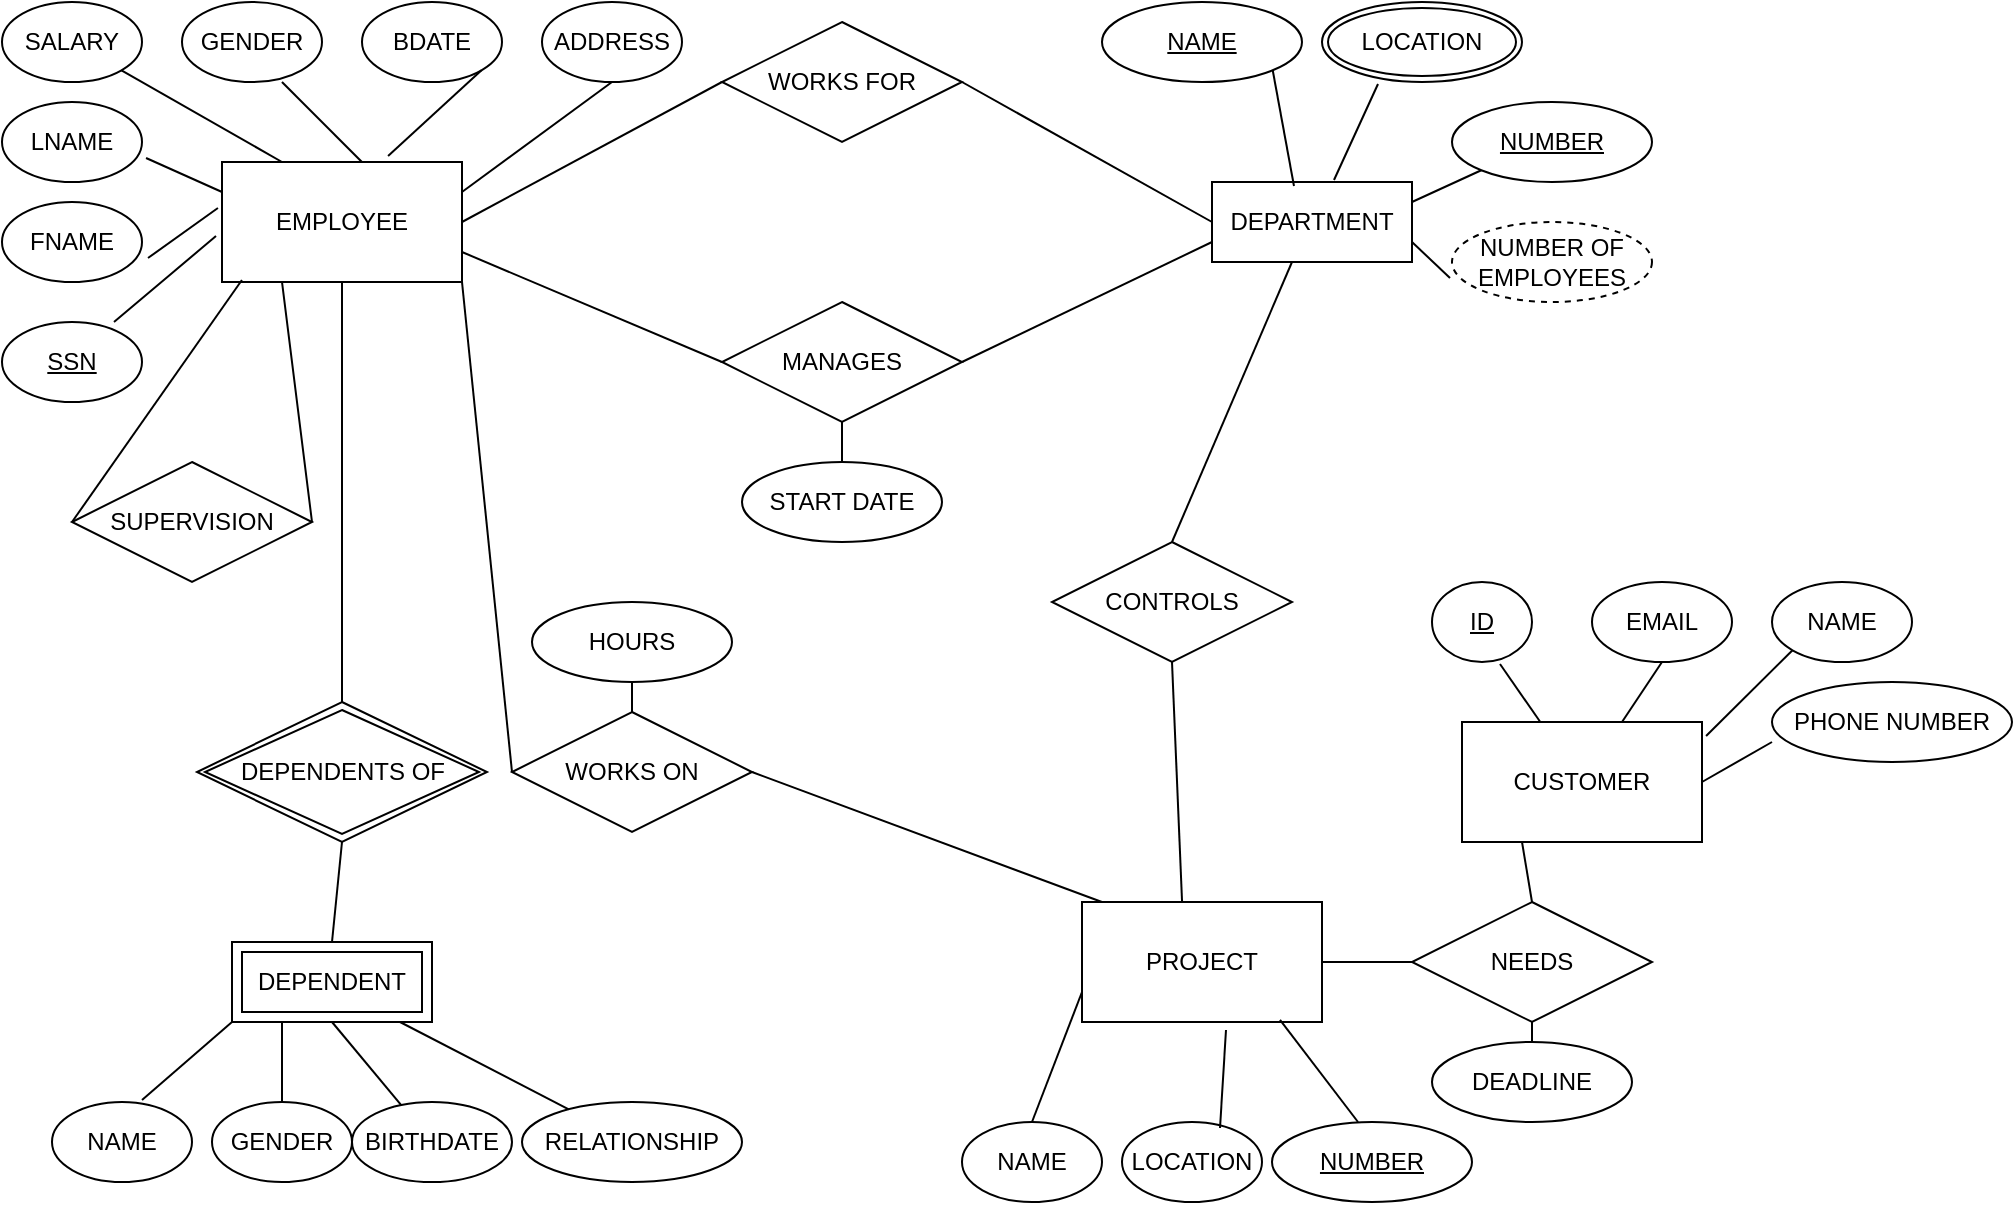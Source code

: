 <mxfile version="20.6.2" type="google"><diagram id="R2lEEEUBdFMjLlhIrx00" name="Page-1"><mxGraphModel grid="1" page="1" gridSize="10" guides="1" tooltips="1" connect="1" arrows="1" fold="1" pageScale="1" pageWidth="850" pageHeight="1100" math="0" shadow="0" extFonts="Permanent Marker^https://fonts.googleapis.com/css?family=Permanent+Marker"><root><mxCell id="0"/><mxCell id="1" parent="0"/><mxCell id="kXBTGSqMz721aPEpZWeb-2" value="EMPLOYEE" style="rounded=0;whiteSpace=wrap;html=1;" vertex="1" parent="1"><mxGeometry x="165" y="150" width="120" height="60" as="geometry"/></mxCell><mxCell id="kXBTGSqMz721aPEpZWeb-3" value="PROJECT" style="rounded=0;whiteSpace=wrap;html=1;" vertex="1" parent="1"><mxGeometry x="595" y="520" width="120" height="60" as="geometry"/></mxCell><mxCell id="kXBTGSqMz721aPEpZWeb-14" value="BDATE" style="ellipse;whiteSpace=wrap;html=1;" vertex="1" parent="1"><mxGeometry x="235" y="70" width="70" height="40" as="geometry"/></mxCell><mxCell id="kXBTGSqMz721aPEpZWeb-15" value="GENDER" style="ellipse;whiteSpace=wrap;html=1;" vertex="1" parent="1"><mxGeometry x="145" y="70" width="70" height="40" as="geometry"/></mxCell><mxCell id="kXBTGSqMz721aPEpZWeb-16" value="SALARY" style="ellipse;whiteSpace=wrap;html=1;" vertex="1" parent="1"><mxGeometry x="55" y="70" width="70" height="40" as="geometry"/></mxCell><mxCell id="kXBTGSqMz721aPEpZWeb-17" value="LNAME" style="ellipse;whiteSpace=wrap;html=1;" vertex="1" parent="1"><mxGeometry x="55" y="120" width="70" height="40" as="geometry"/></mxCell><mxCell id="kXBTGSqMz721aPEpZWeb-18" value="FNAME" style="ellipse;whiteSpace=wrap;html=1;" vertex="1" parent="1"><mxGeometry x="55" y="170" width="70" height="40" as="geometry"/></mxCell><mxCell id="kXBTGSqMz721aPEpZWeb-19" value="ADDRESS" style="ellipse;whiteSpace=wrap;html=1;" vertex="1" parent="1"><mxGeometry x="325" y="70" width="70" height="40" as="geometry"/></mxCell><mxCell id="kXBTGSqMz721aPEpZWeb-23" value="" style="endArrow=none;html=1;rounded=0;entryX=-0.025;entryY=0.617;entryDx=0;entryDy=0;entryPerimeter=0;exitX=0.8;exitY=0;exitDx=0;exitDy=0;exitPerimeter=0;" edge="1" parent="1" source="kXBTGSqMz721aPEpZWeb-89" target="kXBTGSqMz721aPEpZWeb-2"><mxGeometry width="50" height="50" relative="1" as="geometry"><mxPoint x="125" y="240" as="sourcePoint"/><mxPoint x="185" y="220" as="targetPoint"/></mxGeometry></mxCell><mxCell id="kXBTGSqMz721aPEpZWeb-24" value="" style="endArrow=none;html=1;rounded=0;entryX=-0.017;entryY=0.383;entryDx=0;entryDy=0;entryPerimeter=0;exitX=1.043;exitY=0.7;exitDx=0;exitDy=0;exitPerimeter=0;" edge="1" parent="1" source="kXBTGSqMz721aPEpZWeb-18" target="kXBTGSqMz721aPEpZWeb-2"><mxGeometry width="50" height="50" relative="1" as="geometry"><mxPoint x="115" y="213.98" as="sourcePoint"/><mxPoint x="182" y="190" as="targetPoint"/></mxGeometry></mxCell><mxCell id="kXBTGSqMz721aPEpZWeb-26" value="" style="endArrow=none;html=1;rounded=0;entryX=0;entryY=0.25;entryDx=0;entryDy=0;exitX=1.029;exitY=0.7;exitDx=0;exitDy=0;exitPerimeter=0;" edge="1" parent="1" source="kXBTGSqMz721aPEpZWeb-17" target="kXBTGSqMz721aPEpZWeb-2"><mxGeometry width="50" height="50" relative="1" as="geometry"><mxPoint x="135" y="170" as="sourcePoint"/><mxPoint x="185" y="120" as="targetPoint"/></mxGeometry></mxCell><mxCell id="kXBTGSqMz721aPEpZWeb-27" value="" style="endArrow=none;html=1;rounded=0;entryX=0.25;entryY=0;entryDx=0;entryDy=0;" edge="1" parent="1" source="kXBTGSqMz721aPEpZWeb-16" target="kXBTGSqMz721aPEpZWeb-2"><mxGeometry width="50" height="50" relative="1" as="geometry"><mxPoint x="135" y="151.99" as="sourcePoint"/><mxPoint x="202" y="128.01" as="targetPoint"/></mxGeometry></mxCell><mxCell id="kXBTGSqMz721aPEpZWeb-28" value="" style="endArrow=none;html=1;rounded=0;entryX=0.583;entryY=0;entryDx=0;entryDy=0;entryPerimeter=0;exitX=0.714;exitY=1;exitDx=0;exitDy=0;exitPerimeter=0;" edge="1" parent="1" source="kXBTGSqMz721aPEpZWeb-15" target="kXBTGSqMz721aPEpZWeb-2"><mxGeometry width="50" height="50" relative="1" as="geometry"><mxPoint x="195" y="143.98" as="sourcePoint"/><mxPoint x="262" y="120.0" as="targetPoint"/></mxGeometry></mxCell><mxCell id="kXBTGSqMz721aPEpZWeb-29" value="" style="endArrow=none;html=1;rounded=0;entryX=1;entryY=1;entryDx=0;entryDy=0;exitX=0.692;exitY=-0.05;exitDx=0;exitDy=0;exitPerimeter=0;" edge="1" parent="1" source="kXBTGSqMz721aPEpZWeb-2" target="kXBTGSqMz721aPEpZWeb-14"><mxGeometry width="50" height="50" relative="1" as="geometry"><mxPoint x="245" y="151.99" as="sourcePoint"/><mxPoint x="312" y="128.01" as="targetPoint"/></mxGeometry></mxCell><mxCell id="kXBTGSqMz721aPEpZWeb-30" value="" style="endArrow=none;html=1;rounded=0;entryX=0.5;entryY=1;entryDx=0;entryDy=0;exitX=1;exitY=0.25;exitDx=0;exitDy=0;" edge="1" parent="1" source="kXBTGSqMz721aPEpZWeb-2" target="kXBTGSqMz721aPEpZWeb-19"><mxGeometry width="50" height="50" relative="1" as="geometry"><mxPoint x="305" y="160" as="sourcePoint"/><mxPoint x="372" y="136.02" as="targetPoint"/></mxGeometry></mxCell><mxCell id="kXBTGSqMz721aPEpZWeb-31" value="NAME" style="ellipse;whiteSpace=wrap;html=1;" vertex="1" parent="1"><mxGeometry x="80" y="620" width="70" height="40" as="geometry"/></mxCell><mxCell id="kXBTGSqMz721aPEpZWeb-32" value="GENDER" style="ellipse;whiteSpace=wrap;html=1;" vertex="1" parent="1"><mxGeometry x="160" y="620" width="70" height="40" as="geometry"/></mxCell><mxCell id="kXBTGSqMz721aPEpZWeb-33" value="BIRTHDATE" style="ellipse;whiteSpace=wrap;html=1;" vertex="1" parent="1"><mxGeometry x="230" y="620" width="80" height="40" as="geometry"/></mxCell><mxCell id="kXBTGSqMz721aPEpZWeb-34" value="RELATIONSHIP" style="ellipse;whiteSpace=wrap;html=1;" vertex="1" parent="1"><mxGeometry x="315" y="620" width="110" height="40" as="geometry"/></mxCell><mxCell id="kXBTGSqMz721aPEpZWeb-35" value="" style="endArrow=none;html=1;rounded=0;entryX=0;entryY=1;entryDx=0;entryDy=0;exitX=0.643;exitY=-0.025;exitDx=0;exitDy=0;exitPerimeter=0;" edge="1" parent="1" source="kXBTGSqMz721aPEpZWeb-31" target="kXBTGSqMz721aPEpZWeb-70"><mxGeometry width="50" height="50" relative="1" as="geometry"><mxPoint x="110" y="620" as="sourcePoint"/><mxPoint x="170" y="590" as="targetPoint"/></mxGeometry></mxCell><mxCell id="kXBTGSqMz721aPEpZWeb-37" value="" style="endArrow=none;html=1;rounded=0;entryX=0.25;entryY=1;entryDx=0;entryDy=0;exitX=0.5;exitY=0;exitDx=0;exitDy=0;" edge="1" parent="1" source="kXBTGSqMz721aPEpZWeb-32" target="kXBTGSqMz721aPEpZWeb-70"><mxGeometry width="50" height="50" relative="1" as="geometry"><mxPoint x="160.0" y="634" as="sourcePoint"/><mxPoint x="211" y="590" as="targetPoint"/></mxGeometry></mxCell><mxCell id="kXBTGSqMz721aPEpZWeb-38" value="" style="endArrow=none;html=1;rounded=0;entryX=0.5;entryY=1;entryDx=0;entryDy=0;" edge="1" parent="1" source="kXBTGSqMz721aPEpZWeb-33" target="kXBTGSqMz721aPEpZWeb-70"><mxGeometry width="50" height="50" relative="1" as="geometry"><mxPoint x="237.5" y="634" as="sourcePoint"/><mxPoint x="245" y="590" as="targetPoint"/></mxGeometry></mxCell><mxCell id="kXBTGSqMz721aPEpZWeb-40" value="" style="endArrow=none;html=1;rounded=0;entryX=0.84;entryY=1;entryDx=0;entryDy=0;entryPerimeter=0;" edge="1" parent="1" source="kXBTGSqMz721aPEpZWeb-34" target="kXBTGSqMz721aPEpZWeb-70"><mxGeometry width="50" height="50" relative="1" as="geometry"><mxPoint x="307.385" y="613.77" as="sourcePoint"/><mxPoint x="270" y="570" as="targetPoint"/></mxGeometry></mxCell><mxCell id="kXBTGSqMz721aPEpZWeb-48" value="CUSTOMER" style="rounded=0;whiteSpace=wrap;html=1;" vertex="1" parent="1"><mxGeometry x="785" y="430" width="120" height="60" as="geometry"/></mxCell><mxCell id="kXBTGSqMz721aPEpZWeb-50" value="NAME" style="ellipse;whiteSpace=wrap;html=1;" vertex="1" parent="1"><mxGeometry x="535" y="630" width="70" height="40" as="geometry"/></mxCell><mxCell id="kXBTGSqMz721aPEpZWeb-53" value="" style="endArrow=none;html=1;rounded=0;entryX=0;entryY=0.75;entryDx=0;entryDy=0;exitX=0.5;exitY=0;exitDx=0;exitDy=0;" edge="1" parent="1" source="kXBTGSqMz721aPEpZWeb-50" target="kXBTGSqMz721aPEpZWeb-3"><mxGeometry width="50" height="50" relative="1" as="geometry"><mxPoint x="510" y="625" as="sourcePoint"/><mxPoint x="560" y="575" as="targetPoint"/></mxGeometry></mxCell><mxCell id="kXBTGSqMz721aPEpZWeb-54" value="LOCATION" style="ellipse;whiteSpace=wrap;html=1;" vertex="1" parent="1"><mxGeometry x="615" y="630" width="70" height="40" as="geometry"/></mxCell><mxCell id="kXBTGSqMz721aPEpZWeb-55" value="" style="endArrow=none;html=1;rounded=0;entryX=0.6;entryY=1.067;entryDx=0;entryDy=0;entryPerimeter=0;exitX=0.7;exitY=0.075;exitDx=0;exitDy=0;exitPerimeter=0;" edge="1" parent="1" source="kXBTGSqMz721aPEpZWeb-54" target="kXBTGSqMz721aPEpZWeb-3"><mxGeometry width="50" height="50" relative="1" as="geometry"><mxPoint x="685" y="665" as="sourcePoint"/><mxPoint x="735" y="615" as="targetPoint"/></mxGeometry></mxCell><mxCell id="kXBTGSqMz721aPEpZWeb-57" value="" style="endArrow=none;html=1;rounded=0;exitX=0.43;exitY=0;exitDx=0;exitDy=0;entryX=0.825;entryY=0.983;entryDx=0;entryDy=0;entryPerimeter=0;exitPerimeter=0;" edge="1" parent="1" source="kXBTGSqMz721aPEpZWeb-90" target="kXBTGSqMz721aPEpZWeb-3"><mxGeometry width="50" height="50" relative="1" as="geometry"><mxPoint x="735" y="630" as="sourcePoint"/><mxPoint x="790" y="575" as="targetPoint"/></mxGeometry></mxCell><mxCell id="kXBTGSqMz721aPEpZWeb-60" value="EMAIL" style="ellipse;whiteSpace=wrap;html=1;" vertex="1" parent="1"><mxGeometry x="850" y="360" width="70" height="40" as="geometry"/></mxCell><mxCell id="kXBTGSqMz721aPEpZWeb-62" value="NAME" style="ellipse;whiteSpace=wrap;html=1;" vertex="1" parent="1"><mxGeometry x="940" y="360" width="70" height="40" as="geometry"/></mxCell><mxCell id="kXBTGSqMz721aPEpZWeb-63" value="PHONE NUMBER" style="ellipse;whiteSpace=wrap;html=1;" vertex="1" parent="1"><mxGeometry x="940" y="410" width="120" height="40" as="geometry"/></mxCell><mxCell id="kXBTGSqMz721aPEpZWeb-65" value="" style="endArrow=none;html=1;rounded=0;entryX=0;entryY=0.75;entryDx=0;entryDy=0;entryPerimeter=0;exitX=1;exitY=0.5;exitDx=0;exitDy=0;" edge="1" parent="1" source="kXBTGSqMz721aPEpZWeb-48" target="kXBTGSqMz721aPEpZWeb-63"><mxGeometry width="50" height="50" relative="1" as="geometry"><mxPoint x="920" y="510" as="sourcePoint"/><mxPoint x="970" y="460" as="targetPoint"/></mxGeometry></mxCell><mxCell id="kXBTGSqMz721aPEpZWeb-66" value="" style="endArrow=none;html=1;rounded=0;entryX=0;entryY=1;entryDx=0;entryDy=0;exitX=1.017;exitY=0.117;exitDx=0;exitDy=0;exitPerimeter=0;" edge="1" parent="1" source="kXBTGSqMz721aPEpZWeb-48" target="kXBTGSqMz721aPEpZWeb-62"><mxGeometry width="50" height="50" relative="1" as="geometry"><mxPoint x="910" y="460" as="sourcePoint"/><mxPoint x="950" y="450" as="targetPoint"/></mxGeometry></mxCell><mxCell id="kXBTGSqMz721aPEpZWeb-67" value="" style="endArrow=none;html=1;rounded=0;entryX=0.5;entryY=1;entryDx=0;entryDy=0;" edge="1" parent="1" source="kXBTGSqMz721aPEpZWeb-48" target="kXBTGSqMz721aPEpZWeb-60"><mxGeometry width="50" height="50" relative="1" as="geometry"><mxPoint x="920" y="470" as="sourcePoint"/><mxPoint x="960" y="460" as="targetPoint"/></mxGeometry></mxCell><mxCell id="kXBTGSqMz721aPEpZWeb-68" value="" style="endArrow=none;html=1;rounded=0;entryX=0.68;entryY=1.025;entryDx=0;entryDy=0;entryPerimeter=0;" edge="1" parent="1" source="kXBTGSqMz721aPEpZWeb-48" target="kXBTGSqMz721aPEpZWeb-92"><mxGeometry width="50" height="50" relative="1" as="geometry"><mxPoint x="930" y="480" as="sourcePoint"/><mxPoint x="809" y="399" as="targetPoint"/></mxGeometry></mxCell><mxCell id="kXBTGSqMz721aPEpZWeb-69" value="DEPENDENTS OF" style="shape=rhombus;double=1;perimeter=rhombusPerimeter;whiteSpace=wrap;html=1;align=center;" vertex="1" parent="1"><mxGeometry x="152.5" y="420" width="145" height="70" as="geometry"/></mxCell><mxCell id="kXBTGSqMz721aPEpZWeb-70" value="DEPENDENT" style="shape=ext;margin=3;double=1;whiteSpace=wrap;html=1;align=center;" vertex="1" parent="1"><mxGeometry x="170" y="540" width="100" height="40" as="geometry"/></mxCell><mxCell id="kXBTGSqMz721aPEpZWeb-73" value="" style="endArrow=none;html=1;rounded=0;exitX=0.5;exitY=0;exitDx=0;exitDy=0;" edge="1" parent="1" source="kXBTGSqMz721aPEpZWeb-69" target="kXBTGSqMz721aPEpZWeb-2"><mxGeometry relative="1" as="geometry"><mxPoint x="75" y="300" as="sourcePoint"/><mxPoint x="235" y="300" as="targetPoint"/></mxGeometry></mxCell><mxCell id="kXBTGSqMz721aPEpZWeb-74" value="" style="endArrow=none;html=1;rounded=0;exitX=0.5;exitY=0;exitDx=0;exitDy=0;entryX=0.5;entryY=1;entryDx=0;entryDy=0;" edge="1" parent="1" source="kXBTGSqMz721aPEpZWeb-70" target="kXBTGSqMz721aPEpZWeb-69"><mxGeometry relative="1" as="geometry"><mxPoint x="30" y="540" as="sourcePoint"/><mxPoint x="55.776" y="425" as="targetPoint"/></mxGeometry></mxCell><mxCell id="kXBTGSqMz721aPEpZWeb-75" value="NEEDS" style="shape=rhombus;perimeter=rhombusPerimeter;whiteSpace=wrap;html=1;align=center;" vertex="1" parent="1"><mxGeometry x="760" y="520" width="120" height="60" as="geometry"/></mxCell><mxCell id="kXBTGSqMz721aPEpZWeb-77" value="" style="endArrow=none;html=1;rounded=0;entryX=0.25;entryY=1;entryDx=0;entryDy=0;exitX=0.5;exitY=0;exitDx=0;exitDy=0;" edge="1" parent="1" source="kXBTGSqMz721aPEpZWeb-75" target="kXBTGSqMz721aPEpZWeb-48"><mxGeometry relative="1" as="geometry"><mxPoint x="540" y="590" as="sourcePoint"/><mxPoint x="840" y="400" as="targetPoint"/></mxGeometry></mxCell><mxCell id="kXBTGSqMz721aPEpZWeb-78" value="" style="endArrow=none;html=1;rounded=0;entryX=0;entryY=0.5;entryDx=0;entryDy=0;exitX=1;exitY=0.5;exitDx=0;exitDy=0;" edge="1" parent="1" source="kXBTGSqMz721aPEpZWeb-3" target="kXBTGSqMz721aPEpZWeb-75"><mxGeometry relative="1" as="geometry"><mxPoint x="660" y="460" as="sourcePoint"/><mxPoint x="640" y="350" as="targetPoint"/></mxGeometry></mxCell><mxCell id="kXBTGSqMz721aPEpZWeb-79" style="edgeStyle=none;rounded=0;orthogonalLoop=1;jettySize=auto;html=1;entryX=0.5;entryY=1;entryDx=0;entryDy=0;" edge="1" parent="1" source="kXBTGSqMz721aPEpZWeb-75" target="kXBTGSqMz721aPEpZWeb-75"><mxGeometry relative="1" as="geometry"/></mxCell><mxCell id="kXBTGSqMz721aPEpZWeb-80" value="WORKS ON" style="shape=rhombus;perimeter=rhombusPerimeter;whiteSpace=wrap;html=1;align=center;" vertex="1" parent="1"><mxGeometry x="310" y="425" width="120" height="60" as="geometry"/></mxCell><mxCell id="kXBTGSqMz721aPEpZWeb-81" value="" style="endArrow=none;html=1;rounded=0;entryX=0.083;entryY=0;entryDx=0;entryDy=0;entryPerimeter=0;exitX=1;exitY=0.5;exitDx=0;exitDy=0;" edge="1" parent="1" source="kXBTGSqMz721aPEpZWeb-80" target="kXBTGSqMz721aPEpZWeb-3"><mxGeometry relative="1" as="geometry"><mxPoint x="320" y="370" as="sourcePoint"/><mxPoint x="480" y="370" as="targetPoint"/></mxGeometry></mxCell><mxCell id="kXBTGSqMz721aPEpZWeb-82" value="" style="endArrow=none;html=1;rounded=0;entryX=0;entryY=0.5;entryDx=0;entryDy=0;exitX=1;exitY=1;exitDx=0;exitDy=0;" edge="1" parent="1" source="kXBTGSqMz721aPEpZWeb-2" target="kXBTGSqMz721aPEpZWeb-80"><mxGeometry relative="1" as="geometry"><mxPoint x="180.02" y="250" as="sourcePoint"/><mxPoint x="339.98" y="400" as="targetPoint"/></mxGeometry></mxCell><mxCell id="kXBTGSqMz721aPEpZWeb-86" value="" style="endArrow=none;html=1;rounded=0;entryX=0.5;entryY=1;entryDx=0;entryDy=0;exitX=0.5;exitY=0;exitDx=0;exitDy=0;" edge="1" parent="1" source="kXBTGSqMz721aPEpZWeb-80" target="kXBTGSqMz721aPEpZWeb-93"><mxGeometry relative="1" as="geometry"><mxPoint x="245" y="330" as="sourcePoint"/><mxPoint x="463.18" y="374.142" as="targetPoint"/></mxGeometry></mxCell><mxCell id="kXBTGSqMz721aPEpZWeb-87" value="DEADLINE" style="ellipse;whiteSpace=wrap;html=1;align=center;" vertex="1" parent="1"><mxGeometry x="770" y="590" width="100" height="40" as="geometry"/></mxCell><mxCell id="kXBTGSqMz721aPEpZWeb-88" value="" style="endArrow=none;html=1;rounded=0;exitX=0.5;exitY=1;exitDx=0;exitDy=0;" edge="1" parent="1" source="kXBTGSqMz721aPEpZWeb-75" target="kXBTGSqMz721aPEpZWeb-87"><mxGeometry relative="1" as="geometry"><mxPoint x="540" y="560" as="sourcePoint"/><mxPoint x="700" y="560" as="targetPoint"/><Array as="points"/></mxGeometry></mxCell><mxCell id="kXBTGSqMz721aPEpZWeb-89" value="SSN" style="ellipse;whiteSpace=wrap;html=1;align=center;fontStyle=4;" vertex="1" parent="1"><mxGeometry x="55" y="230" width="70" height="40" as="geometry"/></mxCell><mxCell id="kXBTGSqMz721aPEpZWeb-90" value="NUMBER" style="ellipse;whiteSpace=wrap;html=1;align=center;fontStyle=4;" vertex="1" parent="1"><mxGeometry x="690" y="630" width="100" height="40" as="geometry"/></mxCell><mxCell id="kXBTGSqMz721aPEpZWeb-92" value="ID" style="ellipse;whiteSpace=wrap;html=1;align=center;fontStyle=4;" vertex="1" parent="1"><mxGeometry x="770" y="360" width="50" height="40" as="geometry"/></mxCell><mxCell id="kXBTGSqMz721aPEpZWeb-93" value="HOURS" style="ellipse;whiteSpace=wrap;html=1;align=center;" vertex="1" parent="1"><mxGeometry x="320" y="370" width="100" height="40" as="geometry"/></mxCell><mxCell id="RDacOrlJAaejC-RxTZwM-1" value="DEPARTMENT" style="whiteSpace=wrap;html=1;align=center;" vertex="1" parent="1"><mxGeometry x="660" y="160" width="100" height="40" as="geometry"/></mxCell><mxCell id="RDacOrlJAaejC-RxTZwM-9" value="NAME" style="ellipse;whiteSpace=wrap;html=1;align=center;fontStyle=4;" vertex="1" parent="1"><mxGeometry x="605" y="70" width="100" height="40" as="geometry"/></mxCell><mxCell id="RDacOrlJAaejC-RxTZwM-10" value="NUMBER" style="ellipse;whiteSpace=wrap;html=1;align=center;fontStyle=4;" vertex="1" parent="1"><mxGeometry x="780" y="120" width="100" height="40" as="geometry"/></mxCell><mxCell id="RDacOrlJAaejC-RxTZwM-12" value="LOCATION" style="ellipse;shape=doubleEllipse;margin=3;whiteSpace=wrap;html=1;align=center;" vertex="1" parent="1"><mxGeometry x="715" y="70" width="100" height="40" as="geometry"/></mxCell><mxCell id="RDacOrlJAaejC-RxTZwM-13" value="" style="endArrow=none;html=1;rounded=0;entryX=1;entryY=1;entryDx=0;entryDy=0;exitX=0.41;exitY=0.05;exitDx=0;exitDy=0;exitPerimeter=0;" edge="1" parent="1" source="RDacOrlJAaejC-RxTZwM-1" target="RDacOrlJAaejC-RxTZwM-9"><mxGeometry relative="1" as="geometry"><mxPoint x="440" y="370" as="sourcePoint"/><mxPoint x="600" y="370" as="targetPoint"/></mxGeometry></mxCell><mxCell id="RDacOrlJAaejC-RxTZwM-15" value="" style="endArrow=none;html=1;rounded=0;entryX=0;entryY=1;entryDx=0;entryDy=0;exitX=1;exitY=0.25;exitDx=0;exitDy=0;" edge="1" parent="1" source="RDacOrlJAaejC-RxTZwM-1" target="RDacOrlJAaejC-RxTZwM-10"><mxGeometry relative="1" as="geometry"><mxPoint x="440" y="370" as="sourcePoint"/><mxPoint x="600" y="370" as="targetPoint"/></mxGeometry></mxCell><mxCell id="RDacOrlJAaejC-RxTZwM-16" value="" style="endArrow=none;html=1;rounded=0;entryX=0.28;entryY=1.025;entryDx=0;entryDy=0;entryPerimeter=0;exitX=0.61;exitY=-0.025;exitDx=0;exitDy=0;exitPerimeter=0;" edge="1" parent="1" source="RDacOrlJAaejC-RxTZwM-1" target="RDacOrlJAaejC-RxTZwM-12"><mxGeometry relative="1" as="geometry"><mxPoint x="440" y="370" as="sourcePoint"/><mxPoint x="600" y="370" as="targetPoint"/></mxGeometry></mxCell><mxCell id="RDacOrlJAaejC-RxTZwM-18" value="CONTROLS" style="shape=rhombus;perimeter=rhombusPerimeter;whiteSpace=wrap;html=1;align=center;" vertex="1" parent="1"><mxGeometry x="580" y="340" width="120" height="60" as="geometry"/></mxCell><mxCell id="RDacOrlJAaejC-RxTZwM-19" value="" style="endArrow=none;html=1;rounded=0;entryX=0.4;entryY=1;entryDx=0;entryDy=0;entryPerimeter=0;exitX=0.5;exitY=0;exitDx=0;exitDy=0;" edge="1" parent="1" source="RDacOrlJAaejC-RxTZwM-18" target="RDacOrlJAaejC-RxTZwM-1"><mxGeometry relative="1" as="geometry"><mxPoint x="410" y="370" as="sourcePoint"/><mxPoint x="570" y="370" as="targetPoint"/></mxGeometry></mxCell><mxCell id="RDacOrlJAaejC-RxTZwM-20" value="" style="endArrow=none;html=1;rounded=0;entryX=0.5;entryY=1;entryDx=0;entryDy=0;exitX=0.417;exitY=0;exitDx=0;exitDy=0;exitPerimeter=0;" edge="1" parent="1" source="kXBTGSqMz721aPEpZWeb-3" target="RDacOrlJAaejC-RxTZwM-18"><mxGeometry relative="1" as="geometry"><mxPoint x="340" y="370" as="sourcePoint"/><mxPoint x="500" y="370" as="targetPoint"/></mxGeometry></mxCell><mxCell id="RDacOrlJAaejC-RxTZwM-21" value="WORKS FOR" style="shape=rhombus;perimeter=rhombusPerimeter;whiteSpace=wrap;html=1;align=center;" vertex="1" parent="1"><mxGeometry x="415" y="80" width="120" height="60" as="geometry"/></mxCell><mxCell id="RDacOrlJAaejC-RxTZwM-22" value="MANAGES" style="shape=rhombus;perimeter=rhombusPerimeter;whiteSpace=wrap;html=1;align=center;" vertex="1" parent="1"><mxGeometry x="415" y="220" width="120" height="60" as="geometry"/></mxCell><mxCell id="RDacOrlJAaejC-RxTZwM-23" value="SUPERVISION" style="shape=rhombus;perimeter=rhombusPerimeter;whiteSpace=wrap;html=1;align=center;" vertex="1" parent="1"><mxGeometry x="90" y="300" width="120" height="60" as="geometry"/></mxCell><mxCell id="RDacOrlJAaejC-RxTZwM-24" value="" style="endArrow=none;html=1;rounded=0;entryX=0.083;entryY=0.983;entryDx=0;entryDy=0;entryPerimeter=0;exitX=0;exitY=0.5;exitDx=0;exitDy=0;" edge="1" parent="1" source="RDacOrlJAaejC-RxTZwM-23" target="kXBTGSqMz721aPEpZWeb-2"><mxGeometry relative="1" as="geometry"><mxPoint x="230" y="270" as="sourcePoint"/><mxPoint x="390" y="270" as="targetPoint"/></mxGeometry></mxCell><mxCell id="RDacOrlJAaejC-RxTZwM-25" value="" style="endArrow=none;html=1;rounded=0;entryX=0.25;entryY=1;entryDx=0;entryDy=0;exitX=1;exitY=0.5;exitDx=0;exitDy=0;" edge="1" parent="1" source="RDacOrlJAaejC-RxTZwM-23" target="kXBTGSqMz721aPEpZWeb-2"><mxGeometry relative="1" as="geometry"><mxPoint x="230" y="270" as="sourcePoint"/><mxPoint x="390" y="270" as="targetPoint"/></mxGeometry></mxCell><mxCell id="RDacOrlJAaejC-RxTZwM-26" value="" style="endArrow=none;html=1;rounded=0;entryX=0;entryY=0.5;entryDx=0;entryDy=0;exitX=1;exitY=0.5;exitDx=0;exitDy=0;" edge="1" parent="1" source="RDacOrlJAaejC-RxTZwM-21" target="RDacOrlJAaejC-RxTZwM-1"><mxGeometry relative="1" as="geometry"><mxPoint x="230" y="270" as="sourcePoint"/><mxPoint x="390" y="270" as="targetPoint"/></mxGeometry></mxCell><mxCell id="RDacOrlJAaejC-RxTZwM-27" value="" style="endArrow=none;html=1;rounded=0;entryX=0;entryY=0.5;entryDx=0;entryDy=0;exitX=1;exitY=0.5;exitDx=0;exitDy=0;" edge="1" parent="1" source="kXBTGSqMz721aPEpZWeb-2" target="RDacOrlJAaejC-RxTZwM-21"><mxGeometry relative="1" as="geometry"><mxPoint x="230" y="270" as="sourcePoint"/><mxPoint x="390" y="270" as="targetPoint"/></mxGeometry></mxCell><mxCell id="RDacOrlJAaejC-RxTZwM-28" value="" style="endArrow=none;html=1;rounded=0;entryX=0;entryY=0.5;entryDx=0;entryDy=0;exitX=1;exitY=0.75;exitDx=0;exitDy=0;" edge="1" parent="1" source="kXBTGSqMz721aPEpZWeb-2" target="RDacOrlJAaejC-RxTZwM-22"><mxGeometry relative="1" as="geometry"><mxPoint x="230" y="270" as="sourcePoint"/><mxPoint x="390" y="270" as="targetPoint"/></mxGeometry></mxCell><mxCell id="RDacOrlJAaejC-RxTZwM-29" value="" style="endArrow=none;html=1;rounded=0;exitX=1;exitY=0.5;exitDx=0;exitDy=0;entryX=0;entryY=0.75;entryDx=0;entryDy=0;" edge="1" parent="1" source="RDacOrlJAaejC-RxTZwM-22" target="RDacOrlJAaejC-RxTZwM-1"><mxGeometry relative="1" as="geometry"><mxPoint x="230" y="270" as="sourcePoint"/><mxPoint x="720" y="220" as="targetPoint"/></mxGeometry></mxCell><mxCell id="RDacOrlJAaejC-RxTZwM-30" value="START DATE" style="ellipse;whiteSpace=wrap;html=1;align=center;" vertex="1" parent="1"><mxGeometry x="425" y="300" width="100" height="40" as="geometry"/></mxCell><mxCell id="RDacOrlJAaejC-RxTZwM-31" value="" style="endArrow=none;html=1;rounded=0;entryX=0.5;entryY=1;entryDx=0;entryDy=0;exitX=0.5;exitY=0;exitDx=0;exitDy=0;" edge="1" parent="1" source="RDacOrlJAaejC-RxTZwM-30" target="RDacOrlJAaejC-RxTZwM-22"><mxGeometry relative="1" as="geometry"><mxPoint x="450" y="370" as="sourcePoint"/><mxPoint x="610" y="370" as="targetPoint"/></mxGeometry></mxCell><mxCell id="RDacOrlJAaejC-RxTZwM-32" value="NUMBER OF EMPLOYEES" style="ellipse;whiteSpace=wrap;html=1;align=center;dashed=1;" vertex="1" parent="1"><mxGeometry x="780" y="180" width="100" height="40" as="geometry"/></mxCell><mxCell id="RDacOrlJAaejC-RxTZwM-33" value="" style="endArrow=none;html=1;rounded=0;entryX=-0.01;entryY=0.7;entryDx=0;entryDy=0;entryPerimeter=0;exitX=1;exitY=0.75;exitDx=0;exitDy=0;" edge="1" parent="1" source="RDacOrlJAaejC-RxTZwM-1" target="RDacOrlJAaejC-RxTZwM-32"><mxGeometry relative="1" as="geometry"><mxPoint x="450" y="370" as="sourcePoint"/><mxPoint x="610" y="370" as="targetPoint"/></mxGeometry></mxCell></root></mxGraphModel></diagram></mxfile>